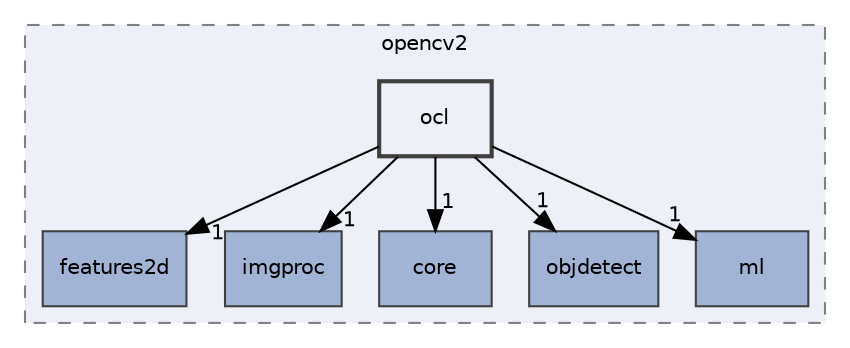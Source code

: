 digraph "P4ALL_OCR-TABLES/vendor/OpenCV/build/include/opencv2/ocl"
{
 // LATEX_PDF_SIZE
  edge [fontname="Helvetica",fontsize="10",labelfontname="Helvetica",labelfontsize="10"];
  node [fontname="Helvetica",fontsize="10",shape=record];
  compound=true
  subgraph clusterdir_82e4f955188045376eca4cdd73edc36b {
    graph [ bgcolor="#edf0f7", pencolor="grey50", style="filled,dashed,", label="opencv2", fontname="Helvetica", fontsize="10", URL="dir_82e4f955188045376eca4cdd73edc36b.html"]
  dir_126bc893a34f338fb13307d15c2fd5e7 [shape=box, label="features2d", style="filled,", fillcolor="#a2b4d6", color="grey25", URL="dir_126bc893a34f338fb13307d15c2fd5e7.html"];
  dir_e48ff80f84c28ff88b55c48d0d7e2325 [shape=box, label="imgproc", style="filled,", fillcolor="#a2b4d6", color="grey25", URL="dir_e48ff80f84c28ff88b55c48d0d7e2325.html"];
  dir_d0a90bd216adce98fc120e9c5b54a47b [shape=box, label="core", style="filled,", fillcolor="#a2b4d6", color="grey25", URL="dir_d0a90bd216adce98fc120e9c5b54a47b.html"];
  dir_4f1c6aa8d29ac25cee50cb940f5e5950 [shape=box, label="objdetect", style="filled,", fillcolor="#a2b4d6", color="grey25", URL="dir_4f1c6aa8d29ac25cee50cb940f5e5950.html"];
  dir_be3da771138d7fd4b2d57f98326b072b [shape=box, label="ml", style="filled,", fillcolor="#a2b4d6", color="grey25", URL="dir_be3da771138d7fd4b2d57f98326b072b.html"];
  dir_e18642e79389c1a8de4980b981e6cbec [shape=box, label="ocl", style="filled,bold,", fillcolor="#edf0f7", color="grey25", URL="dir_e18642e79389c1a8de4980b981e6cbec.html"];
  }
  dir_e18642e79389c1a8de4980b981e6cbec->dir_126bc893a34f338fb13307d15c2fd5e7 [headlabel="1", labeldistance=1.5 headhref="dir_000033_000011.html"];
  dir_e18642e79389c1a8de4980b981e6cbec->dir_4f1c6aa8d29ac25cee50cb940f5e5950 [headlabel="1", labeldistance=1.5 headhref="dir_000033_000032.html"];
  dir_e18642e79389c1a8de4980b981e6cbec->dir_be3da771138d7fd4b2d57f98326b072b [headlabel="1", labeldistance=1.5 headhref="dir_000033_000028.html"];
  dir_e18642e79389c1a8de4980b981e6cbec->dir_d0a90bd216adce98fc120e9c5b54a47b [headlabel="1", labeldistance=1.5 headhref="dir_000033_000006.html"];
  dir_e18642e79389c1a8de4980b981e6cbec->dir_e48ff80f84c28ff88b55c48d0d7e2325 [headlabel="1", labeldistance=1.5 headhref="dir_000033_000019.html"];
}
